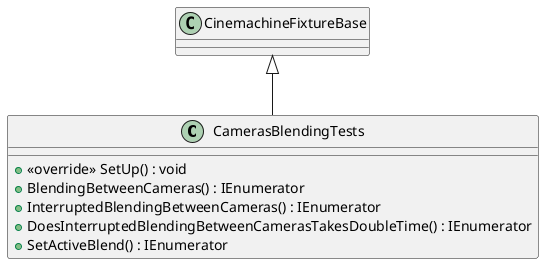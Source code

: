 @startuml
class CamerasBlendingTests {
    + <<override>> SetUp() : void
    + BlendingBetweenCameras() : IEnumerator
    + InterruptedBlendingBetweenCameras() : IEnumerator
    + DoesInterruptedBlendingBetweenCamerasTakesDoubleTime() : IEnumerator
    + SetActiveBlend() : IEnumerator
}
CinemachineFixtureBase <|-- CamerasBlendingTests
@enduml
